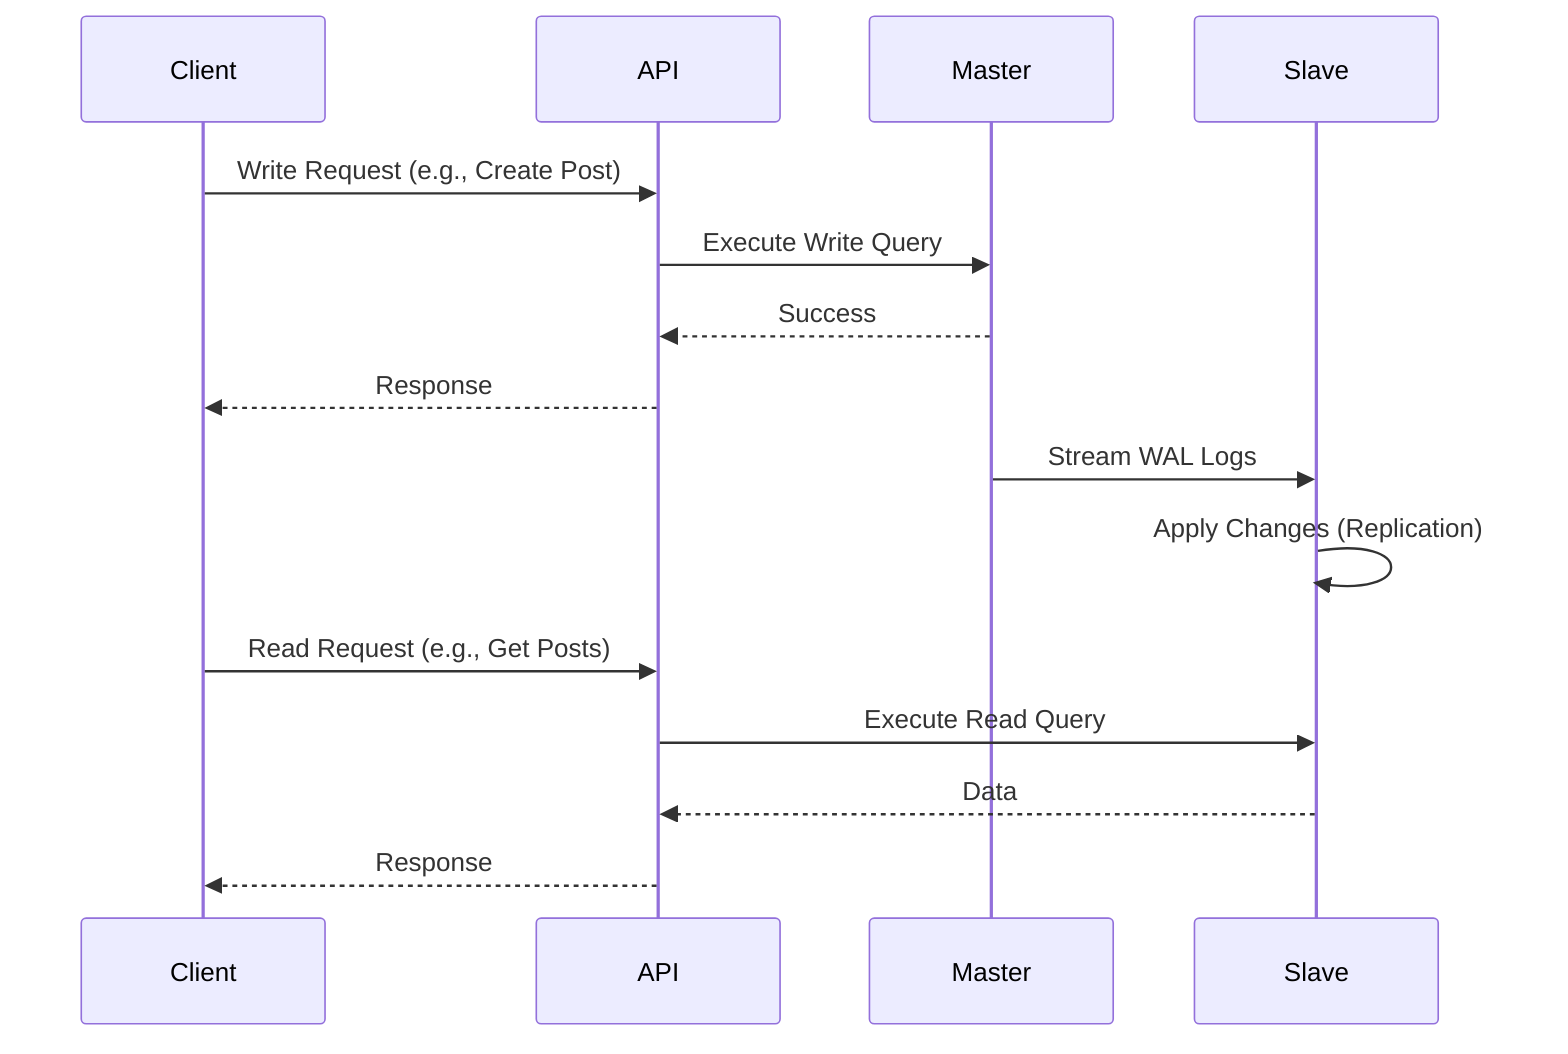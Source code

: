 sequenceDiagram
    participant Client
    participant API
    participant Master
    participant Slave

    Client->>API: Write Request (e.g., Create Post)
    API->>Master: Execute Write Query
    Master-->>API: Success
    API-->>Client: Response

    Master->>Slave: Stream WAL Logs
    Slave->>Slave: Apply Changes (Replication)

    Client->>API: Read Request (e.g., Get Posts)
    API->>Slave: Execute Read Query
    Slave-->>API: Data
    API-->>Client: Response